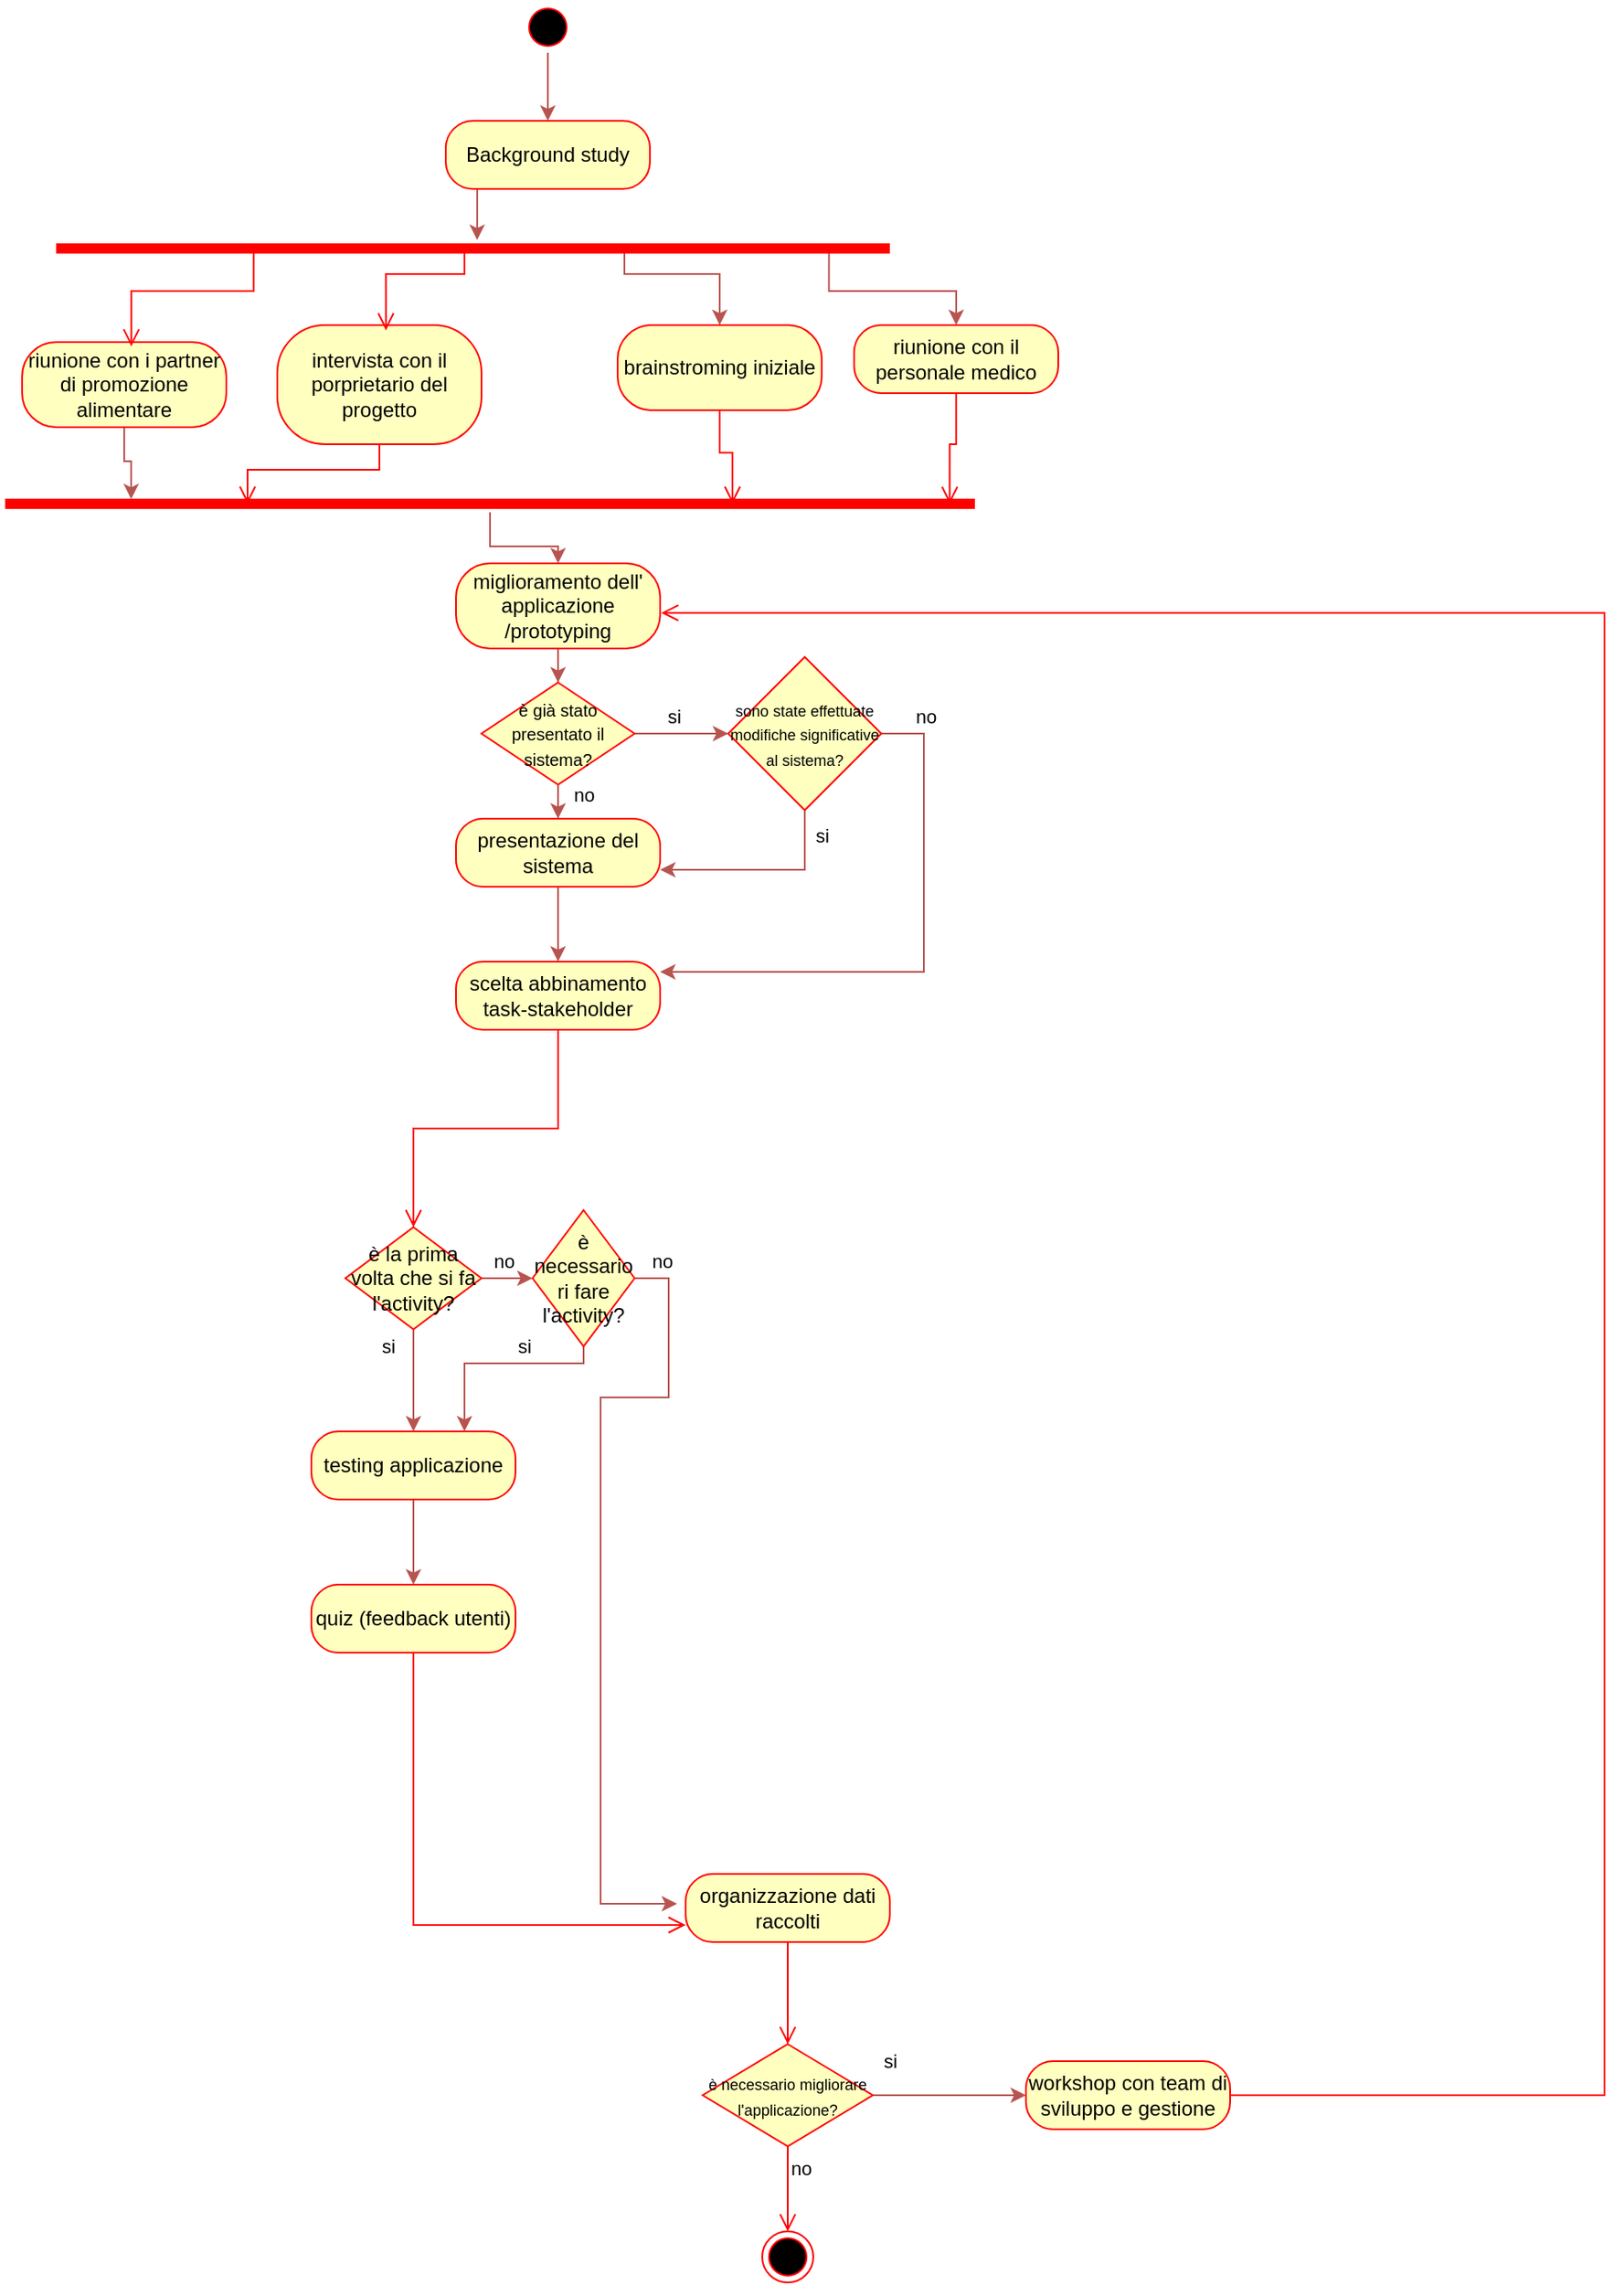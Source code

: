 <mxfile version="24.8.0">
  <diagram name="Pagina-1" id="WEDdbitrVK0wtf-hzy_Y">
    <mxGraphModel dx="1195" dy="645" grid="1" gridSize="10" guides="1" tooltips="1" connect="1" arrows="1" fold="1" page="1" pageScale="1" pageWidth="827" pageHeight="1169" math="0" shadow="0">
      <root>
        <mxCell id="0" />
        <mxCell id="1" parent="0" />
        <mxCell id="6oTfmbWfJ7Sm30HUCNoA-73" value="" style="edgeStyle=orthogonalEdgeStyle;rounded=0;orthogonalLoop=1;jettySize=auto;html=1;entryX=0.5;entryY=0;entryDx=0;entryDy=0;fillColor=#f8cecc;strokeColor=#b85450;" parent="1" source="6oTfmbWfJ7Sm30HUCNoA-2" target="6oTfmbWfJ7Sm30HUCNoA-4" edge="1">
          <mxGeometry relative="1" as="geometry" />
        </mxCell>
        <mxCell id="6oTfmbWfJ7Sm30HUCNoA-2" value="" style="ellipse;html=1;shape=startState;fillColor=#000000;strokeColor=#ff0000;" parent="1" vertex="1">
          <mxGeometry x="384" width="30" height="30" as="geometry" />
        </mxCell>
        <mxCell id="6oTfmbWfJ7Sm30HUCNoA-74" value="" style="edgeStyle=orthogonalEdgeStyle;rounded=0;orthogonalLoop=1;jettySize=auto;html=1;entryX=0.505;entryY=0.444;entryDx=0;entryDy=0;entryPerimeter=0;fillColor=#f8cecc;strokeColor=#b85450;" parent="1" source="6oTfmbWfJ7Sm30HUCNoA-4" target="6oTfmbWfJ7Sm30HUCNoA-6" edge="1">
          <mxGeometry relative="1" as="geometry">
            <Array as="points">
              <mxPoint x="400" y="110" />
              <mxPoint x="400" y="110" />
            </Array>
          </mxGeometry>
        </mxCell>
        <mxCell id="6oTfmbWfJ7Sm30HUCNoA-4" value="Background study" style="rounded=1;whiteSpace=wrap;html=1;arcSize=40;fontColor=#000000;fillColor=#ffffc0;strokeColor=#ff0000;" parent="1" vertex="1">
          <mxGeometry x="339" y="70" width="120" height="40" as="geometry" />
        </mxCell>
        <mxCell id="6oTfmbWfJ7Sm30HUCNoA-75" value="" style="edgeStyle=orthogonalEdgeStyle;rounded=0;orthogonalLoop=1;jettySize=auto;html=1;entryX=0.5;entryY=0;entryDx=0;entryDy=0;exitX=0.727;exitY=0.507;exitDx=0;exitDy=0;exitPerimeter=0;fillColor=#f8cecc;strokeColor=#b85450;" parent="1" source="6oTfmbWfJ7Sm30HUCNoA-6" target="6oTfmbWfJ7Sm30HUCNoA-10" edge="1">
          <mxGeometry relative="1" as="geometry">
            <Array as="points">
              <mxPoint x="444" y="160" />
              <mxPoint x="500" y="160" />
            </Array>
          </mxGeometry>
        </mxCell>
        <mxCell id="pDNAQS96Y4eRlYrxa5AR-71" value="" style="edgeStyle=orthogonalEdgeStyle;rounded=0;orthogonalLoop=1;jettySize=auto;html=1;exitX=0.927;exitY=0.511;exitDx=0;exitDy=0;exitPerimeter=0;entryX=0.5;entryY=0;entryDx=0;entryDy=0;fillColor=#f8cecc;strokeColor=#b85450;" edge="1" parent="1" source="6oTfmbWfJ7Sm30HUCNoA-6" target="pDNAQS96Y4eRlYrxa5AR-69">
          <mxGeometry relative="1" as="geometry">
            <Array as="points">
              <mxPoint x="564" y="170" />
              <mxPoint x="639" y="170" />
            </Array>
          </mxGeometry>
        </mxCell>
        <mxCell id="6oTfmbWfJ7Sm30HUCNoA-6" value="" style="shape=line;html=1;strokeWidth=6;strokeColor=#ff0000;" parent="1" vertex="1">
          <mxGeometry x="110" y="100" width="490" height="90" as="geometry" />
        </mxCell>
        <mxCell id="6oTfmbWfJ7Sm30HUCNoA-8" value="intervista con il porprietario del progetto" style="rounded=1;whiteSpace=wrap;html=1;arcSize=40;fontColor=#000000;fillColor=#ffffc0;strokeColor=#ff0000;" parent="1" vertex="1">
          <mxGeometry x="240" y="190" width="120" height="70" as="geometry" />
        </mxCell>
        <mxCell id="6oTfmbWfJ7Sm30HUCNoA-9" value="" style="edgeStyle=orthogonalEdgeStyle;html=1;verticalAlign=bottom;endArrow=open;endSize=8;strokeColor=#ff0000;rounded=0;entryX=0.25;entryY=0.5;entryDx=0;entryDy=0;entryPerimeter=0;" parent="1" source="6oTfmbWfJ7Sm30HUCNoA-8" target="6oTfmbWfJ7Sm30HUCNoA-16" edge="1">
          <mxGeometry relative="1" as="geometry">
            <mxPoint x="300" y="340" as="targetPoint" />
          </mxGeometry>
        </mxCell>
        <mxCell id="6oTfmbWfJ7Sm30HUCNoA-10" value="brainstroming iniziale" style="rounded=1;whiteSpace=wrap;html=1;arcSize=40;fontColor=#000000;fillColor=#ffffc0;strokeColor=#ff0000;" parent="1" vertex="1">
          <mxGeometry x="440" y="190" width="120" height="50" as="geometry" />
        </mxCell>
        <mxCell id="6oTfmbWfJ7Sm30HUCNoA-11" value="" style="edgeStyle=orthogonalEdgeStyle;html=1;verticalAlign=bottom;endArrow=open;endSize=8;strokeColor=#ff0000;rounded=0;entryX=0.75;entryY=0.5;entryDx=0;entryDy=0;entryPerimeter=0;" parent="1" source="6oTfmbWfJ7Sm30HUCNoA-10" target="6oTfmbWfJ7Sm30HUCNoA-16" edge="1">
          <mxGeometry relative="1" as="geometry">
            <mxPoint x="500" y="340" as="targetPoint" />
          </mxGeometry>
        </mxCell>
        <mxCell id="6oTfmbWfJ7Sm30HUCNoA-13" value="" style="edgeStyle=orthogonalEdgeStyle;html=1;verticalAlign=bottom;endArrow=open;endSize=8;strokeColor=#ff0000;rounded=0;entryX=0.532;entryY=0.045;entryDx=0;entryDy=0;entryPerimeter=0;exitX=0.25;exitY=0.5;exitDx=0;exitDy=0;exitPerimeter=0;" parent="1" source="6oTfmbWfJ7Sm30HUCNoA-6" target="6oTfmbWfJ7Sm30HUCNoA-8" edge="1">
          <mxGeometry relative="1" as="geometry">
            <mxPoint x="415" y="270" as="targetPoint" />
            <mxPoint x="340" y="209" as="sourcePoint" />
            <Array as="points">
              <mxPoint x="350" y="145" />
              <mxPoint x="350" y="160" />
              <mxPoint x="304" y="160" />
            </Array>
          </mxGeometry>
        </mxCell>
        <mxCell id="pDNAQS96Y4eRlYrxa5AR-49" value="" style="edgeStyle=orthogonalEdgeStyle;rounded=0;orthogonalLoop=1;jettySize=auto;html=1;fillColor=#f8cecc;strokeColor=#b85450;" edge="1" parent="1" source="6oTfmbWfJ7Sm30HUCNoA-16" target="6oTfmbWfJ7Sm30HUCNoA-25">
          <mxGeometry relative="1" as="geometry" />
        </mxCell>
        <mxCell id="6oTfmbWfJ7Sm30HUCNoA-16" value="" style="shape=line;html=1;strokeWidth=6;strokeColor=#ff0000;" parent="1" vertex="1">
          <mxGeometry x="80" y="290" width="570" height="10" as="geometry" />
        </mxCell>
        <mxCell id="6oTfmbWfJ7Sm30HUCNoA-18" value="presentazione del sistema" style="rounded=1;whiteSpace=wrap;html=1;arcSize=40;fontColor=#000000;fillColor=#ffffc0;strokeColor=#ff0000;" parent="1" vertex="1">
          <mxGeometry x="345" y="480" width="120" height="40" as="geometry" />
        </mxCell>
        <mxCell id="6oTfmbWfJ7Sm30HUCNoA-84" value="" style="edgeStyle=orthogonalEdgeStyle;rounded=0;orthogonalLoop=1;jettySize=auto;html=1;fillColor=#f8cecc;strokeColor=#b85450;" parent="1" source="6oTfmbWfJ7Sm30HUCNoA-18" target="6oTfmbWfJ7Sm30HUCNoA-27" edge="1">
          <mxGeometry relative="1" as="geometry">
            <mxPoint x="405" y="470" as="sourcePoint" />
          </mxGeometry>
        </mxCell>
        <mxCell id="pDNAQS96Y4eRlYrxa5AR-55" value="" style="edgeStyle=orthogonalEdgeStyle;rounded=0;orthogonalLoop=1;jettySize=auto;html=1;fillColor=#f8cecc;strokeColor=#b85450;" edge="1" parent="1" source="6oTfmbWfJ7Sm30HUCNoA-25" target="pDNAQS96Y4eRlYrxa5AR-52">
          <mxGeometry relative="1" as="geometry" />
        </mxCell>
        <mxCell id="6oTfmbWfJ7Sm30HUCNoA-25" value="miglioramento dell&#39; applicazione /prototyping" style="rounded=1;whiteSpace=wrap;html=1;arcSize=40;fontColor=#000000;fillColor=#ffffc0;strokeColor=#ff0000;" parent="1" vertex="1">
          <mxGeometry x="345" y="330" width="120" height="50" as="geometry" />
        </mxCell>
        <mxCell id="6oTfmbWfJ7Sm30HUCNoA-27" value="scelta abbinamento task-stakeholder" style="rounded=1;whiteSpace=wrap;html=1;arcSize=40;fontColor=#000000;fillColor=#ffffc0;strokeColor=#ff0000;" parent="1" vertex="1">
          <mxGeometry x="345" y="564" width="120" height="40" as="geometry" />
        </mxCell>
        <mxCell id="6oTfmbWfJ7Sm30HUCNoA-28" value="" style="edgeStyle=orthogonalEdgeStyle;html=1;verticalAlign=bottom;endArrow=open;endSize=8;strokeColor=#ff0000;rounded=0;entryX=0.5;entryY=0;entryDx=0;entryDy=0;" parent="1" source="6oTfmbWfJ7Sm30HUCNoA-27" target="pDNAQS96Y4eRlYrxa5AR-17" edge="1">
          <mxGeometry relative="1" as="geometry">
            <mxPoint x="506.5" y="644.66" as="targetPoint" />
            <Array as="points" />
          </mxGeometry>
        </mxCell>
        <mxCell id="6oTfmbWfJ7Sm30HUCNoA-60" value="" style="edgeStyle=orthogonalEdgeStyle;rounded=0;orthogonalLoop=1;jettySize=auto;html=1;fillColor=#f8cecc;strokeColor=#b85450;" parent="1" source="6oTfmbWfJ7Sm30HUCNoA-38" target="6oTfmbWfJ7Sm30HUCNoA-53" edge="1">
          <mxGeometry relative="1" as="geometry" />
        </mxCell>
        <mxCell id="6oTfmbWfJ7Sm30HUCNoA-38" value="testing applicazione" style="rounded=1;whiteSpace=wrap;html=1;arcSize=40;fontColor=#000000;fillColor=#ffffc0;strokeColor=#ff0000;" parent="1" vertex="1">
          <mxGeometry x="260" y="840" width="120" height="40" as="geometry" />
        </mxCell>
        <mxCell id="6oTfmbWfJ7Sm30HUCNoA-82" value="" style="edgeStyle=orthogonalEdgeStyle;rounded=0;orthogonalLoop=1;jettySize=auto;html=1;fillColor=#f8cecc;strokeColor=#b85450;" parent="1" source="6oTfmbWfJ7Sm30HUCNoA-47" target="6oTfmbWfJ7Sm30HUCNoA-27" edge="1">
          <mxGeometry relative="1" as="geometry">
            <Array as="points">
              <mxPoint x="620" y="430" />
              <mxPoint x="620" y="570" />
            </Array>
          </mxGeometry>
        </mxCell>
        <mxCell id="6oTfmbWfJ7Sm30HUCNoA-83" value="&lt;div&gt;no&lt;/div&gt;" style="edgeLabel;html=1;align=center;verticalAlign=middle;resizable=0;points=[];" parent="6oTfmbWfJ7Sm30HUCNoA-82" vertex="1" connectable="0">
          <mxGeometry x="-0.914" y="3" relative="1" as="geometry">
            <mxPoint x="12" y="-7" as="offset" />
          </mxGeometry>
        </mxCell>
        <mxCell id="pDNAQS96Y4eRlYrxa5AR-50" value="" style="edgeStyle=orthogonalEdgeStyle;rounded=0;orthogonalLoop=1;jettySize=auto;html=1;fillColor=#f8cecc;strokeColor=#b85450;" edge="1" parent="1" source="6oTfmbWfJ7Sm30HUCNoA-47" target="6oTfmbWfJ7Sm30HUCNoA-18">
          <mxGeometry relative="1" as="geometry">
            <Array as="points">
              <mxPoint x="470" y="510" />
              <mxPoint x="470" y="510" />
            </Array>
          </mxGeometry>
        </mxCell>
        <mxCell id="pDNAQS96Y4eRlYrxa5AR-51" value="si" style="edgeLabel;html=1;align=center;verticalAlign=middle;resizable=0;points=[];" vertex="1" connectable="0" parent="pDNAQS96Y4eRlYrxa5AR-50">
          <mxGeometry x="-0.508" relative="1" as="geometry">
            <mxPoint x="10" y="-15" as="offset" />
          </mxGeometry>
        </mxCell>
        <mxCell id="6oTfmbWfJ7Sm30HUCNoA-47" value="&lt;font style=&quot;font-size: 9px;&quot;&gt;sono state effettuate modifiche significative al sistema?&lt;/font&gt;" style="rhombus;whiteSpace=wrap;html=1;fontColor=#000000;fillColor=#ffffc0;strokeColor=#ff0000;" parent="1" vertex="1">
          <mxGeometry x="505" y="385" width="90" height="90" as="geometry" />
        </mxCell>
        <mxCell id="6oTfmbWfJ7Sm30HUCNoA-53" value="quiz (feedback utenti)" style="rounded=1;whiteSpace=wrap;html=1;arcSize=40;fontColor=#000000;fillColor=#ffffc0;strokeColor=#ff0000;" parent="1" vertex="1">
          <mxGeometry x="260" y="930" width="120" height="40" as="geometry" />
        </mxCell>
        <mxCell id="6oTfmbWfJ7Sm30HUCNoA-54" value="" style="edgeStyle=orthogonalEdgeStyle;html=1;verticalAlign=bottom;endArrow=open;endSize=8;strokeColor=#ff0000;rounded=0;entryX=0;entryY=0.75;entryDx=0;entryDy=0;" parent="1" source="6oTfmbWfJ7Sm30HUCNoA-53" target="6oTfmbWfJ7Sm30HUCNoA-65" edge="1">
          <mxGeometry relative="1" as="geometry">
            <mxPoint x="394.68" y="1024.14" as="targetPoint" />
            <Array as="points">
              <mxPoint x="320" y="1130" />
            </Array>
          </mxGeometry>
        </mxCell>
        <mxCell id="6oTfmbWfJ7Sm30HUCNoA-65" value="organizzazione dati raccolti" style="rounded=1;whiteSpace=wrap;html=1;arcSize=40;fontColor=#000000;fillColor=#ffffc0;strokeColor=#ff0000;" parent="1" vertex="1">
          <mxGeometry x="480" y="1100" width="120" height="40" as="geometry" />
        </mxCell>
        <mxCell id="6oTfmbWfJ7Sm30HUCNoA-66" value="" style="edgeStyle=orthogonalEdgeStyle;html=1;verticalAlign=bottom;endArrow=open;endSize=8;strokeColor=#ff0000;rounded=0;entryX=0.5;entryY=0;entryDx=0;entryDy=0;" parent="1" source="6oTfmbWfJ7Sm30HUCNoA-65" target="6oTfmbWfJ7Sm30HUCNoA-68" edge="1">
          <mxGeometry relative="1" as="geometry">
            <mxPoint x="540" y="1040" as="targetPoint" />
          </mxGeometry>
        </mxCell>
        <mxCell id="pDNAQS96Y4eRlYrxa5AR-66" value="" style="edgeStyle=orthogonalEdgeStyle;rounded=0;orthogonalLoop=1;jettySize=auto;html=1;fillColor=#f8cecc;strokeColor=#b85450;" edge="1" parent="1" source="6oTfmbWfJ7Sm30HUCNoA-68" target="pDNAQS96Y4eRlYrxa5AR-64">
          <mxGeometry relative="1" as="geometry" />
        </mxCell>
        <mxCell id="pDNAQS96Y4eRlYrxa5AR-67" value="si" style="edgeLabel;html=1;align=center;verticalAlign=middle;resizable=0;points=[];" vertex="1" connectable="0" parent="pDNAQS96Y4eRlYrxa5AR-66">
          <mxGeometry x="-0.184" relative="1" as="geometry">
            <mxPoint x="-27" y="-20" as="offset" />
          </mxGeometry>
        </mxCell>
        <mxCell id="6oTfmbWfJ7Sm30HUCNoA-68" value="&lt;font style=&quot;font-size: 9px;&quot;&gt;è necessario migliorare l&#39;applicazione?&lt;/font&gt;" style="rhombus;whiteSpace=wrap;html=1;fontColor=#000000;fillColor=#ffffc0;strokeColor=#ff0000;" parent="1" vertex="1">
          <mxGeometry x="490" y="1200" width="100" height="60" as="geometry" />
        </mxCell>
        <mxCell id="6oTfmbWfJ7Sm30HUCNoA-70" value="no" style="edgeStyle=orthogonalEdgeStyle;html=1;align=left;verticalAlign=top;endArrow=open;endSize=8;strokeColor=#ff0000;rounded=0;" parent="1" source="6oTfmbWfJ7Sm30HUCNoA-68" target="6oTfmbWfJ7Sm30HUCNoA-71" edge="1">
          <mxGeometry x="-1" relative="1" as="geometry">
            <mxPoint x="540" y="1125" as="targetPoint" />
          </mxGeometry>
        </mxCell>
        <mxCell id="6oTfmbWfJ7Sm30HUCNoA-71" value="" style="ellipse;html=1;shape=endState;fillColor=#000000;strokeColor=#ff0000;" parent="1" vertex="1">
          <mxGeometry x="525" y="1310" width="30" height="30" as="geometry" />
        </mxCell>
        <mxCell id="6oTfmbWfJ7Sm30HUCNoA-87" value="" style="edgeStyle=orthogonalEdgeStyle;html=1;verticalAlign=bottom;endArrow=open;endSize=8;strokeColor=#ff0000;rounded=0;exitX=1;exitY=0.5;exitDx=0;exitDy=0;entryX=1.005;entryY=0.582;entryDx=0;entryDy=0;entryPerimeter=0;" parent="1" source="pDNAQS96Y4eRlYrxa5AR-64" target="6oTfmbWfJ7Sm30HUCNoA-25" edge="1">
          <mxGeometry relative="1" as="geometry">
            <mxPoint x="470" y="360" as="targetPoint" />
            <mxPoint x="628.5" y="1008" as="sourcePoint" />
            <Array as="points">
              <mxPoint x="790" y="1230" />
              <mxPoint x="1020" y="1230" />
              <mxPoint x="1020" y="359" />
            </Array>
          </mxGeometry>
        </mxCell>
        <mxCell id="pDNAQS96Y4eRlYrxa5AR-15" value="" style="edgeStyle=orthogonalEdgeStyle;rounded=0;orthogonalLoop=1;jettySize=auto;html=1;fillColor=#f8cecc;strokeColor=#b85450;" edge="1" parent="1" source="pDNAQS96Y4eRlYrxa5AR-17" target="pDNAQS96Y4eRlYrxa5AR-18">
          <mxGeometry relative="1" as="geometry" />
        </mxCell>
        <mxCell id="pDNAQS96Y4eRlYrxa5AR-16" value="no" style="edgeLabel;html=1;align=center;verticalAlign=middle;resizable=0;points=[];" vertex="1" connectable="0" parent="pDNAQS96Y4eRlYrxa5AR-15">
          <mxGeometry x="0.54" y="-2" relative="1" as="geometry">
            <mxPoint x="-6" y="-12" as="offset" />
          </mxGeometry>
        </mxCell>
        <mxCell id="pDNAQS96Y4eRlYrxa5AR-20" value="" style="edgeStyle=orthogonalEdgeStyle;rounded=0;orthogonalLoop=1;jettySize=auto;html=1;fillColor=#f8cecc;strokeColor=#b85450;" edge="1" parent="1" source="pDNAQS96Y4eRlYrxa5AR-17" target="6oTfmbWfJ7Sm30HUCNoA-38">
          <mxGeometry relative="1" as="geometry" />
        </mxCell>
        <mxCell id="pDNAQS96Y4eRlYrxa5AR-42" value="si" style="edgeLabel;html=1;align=center;verticalAlign=middle;resizable=0;points=[];" vertex="1" connectable="0" parent="pDNAQS96Y4eRlYrxa5AR-20">
          <mxGeometry x="-0.5" y="2" relative="1" as="geometry">
            <mxPoint x="-17" y="-5" as="offset" />
          </mxGeometry>
        </mxCell>
        <mxCell id="pDNAQS96Y4eRlYrxa5AR-17" value="è la prima volta che si fa l&#39;activity?" style="rhombus;whiteSpace=wrap;html=1;fontColor=#000000;fillColor=#ffffc0;strokeColor=#ff0000;" vertex="1" parent="1">
          <mxGeometry x="280" y="720" width="80" height="60" as="geometry" />
        </mxCell>
        <mxCell id="pDNAQS96Y4eRlYrxa5AR-21" value="" style="edgeStyle=orthogonalEdgeStyle;rounded=0;orthogonalLoop=1;jettySize=auto;html=1;entryX=0.75;entryY=0;entryDx=0;entryDy=0;fillColor=#f8cecc;strokeColor=#b85450;" edge="1" parent="1" source="pDNAQS96Y4eRlYrxa5AR-18" target="6oTfmbWfJ7Sm30HUCNoA-38">
          <mxGeometry relative="1" as="geometry">
            <Array as="points">
              <mxPoint x="420" y="800" />
              <mxPoint x="350" y="800" />
            </Array>
          </mxGeometry>
        </mxCell>
        <mxCell id="pDNAQS96Y4eRlYrxa5AR-22" value="si" style="edgeLabel;html=1;align=center;verticalAlign=middle;resizable=0;points=[];" vertex="1" connectable="0" parent="pDNAQS96Y4eRlYrxa5AR-21">
          <mxGeometry x="-0.617" y="-4" relative="1" as="geometry">
            <mxPoint x="-22" y="-6" as="offset" />
          </mxGeometry>
        </mxCell>
        <mxCell id="pDNAQS96Y4eRlYrxa5AR-23" value="" style="edgeStyle=orthogonalEdgeStyle;rounded=0;orthogonalLoop=1;jettySize=auto;html=1;fillColor=#f8cecc;strokeColor=#b85450;exitX=1;exitY=0.5;exitDx=0;exitDy=0;entryX=-0.042;entryY=0.438;entryDx=0;entryDy=0;entryPerimeter=0;" edge="1" parent="1" source="pDNAQS96Y4eRlYrxa5AR-18" target="6oTfmbWfJ7Sm30HUCNoA-65">
          <mxGeometry relative="1" as="geometry">
            <mxPoint x="464.01" y="749.48" as="sourcePoint" />
            <mxPoint x="430" y="1025" as="targetPoint" />
            <Array as="points">
              <mxPoint x="470" y="750" />
              <mxPoint x="470" y="820" />
              <mxPoint x="430" y="820" />
              <mxPoint x="430" y="1118" />
            </Array>
          </mxGeometry>
        </mxCell>
        <mxCell id="pDNAQS96Y4eRlYrxa5AR-31" value="no" style="edgeLabel;html=1;align=center;verticalAlign=middle;resizable=0;points=[];" vertex="1" connectable="0" parent="pDNAQS96Y4eRlYrxa5AR-23">
          <mxGeometry x="-0.933" y="2" relative="1" as="geometry">
            <mxPoint y="-8" as="offset" />
          </mxGeometry>
        </mxCell>
        <mxCell id="pDNAQS96Y4eRlYrxa5AR-18" value="è necessario ri fare l&#39;activity?" style="rhombus;whiteSpace=wrap;html=1;fontColor=#000000;fillColor=#ffffc0;strokeColor=#ff0000;" vertex="1" parent="1">
          <mxGeometry x="390" y="710" width="60" height="80" as="geometry" />
        </mxCell>
        <mxCell id="pDNAQS96Y4eRlYrxa5AR-59" value="" style="edgeStyle=orthogonalEdgeStyle;rounded=0;orthogonalLoop=1;jettySize=auto;html=1;entryX=0.5;entryY=0;entryDx=0;entryDy=0;fillColor=#f8cecc;strokeColor=#b85450;" edge="1" parent="1" source="pDNAQS96Y4eRlYrxa5AR-52" target="6oTfmbWfJ7Sm30HUCNoA-18">
          <mxGeometry relative="1" as="geometry" />
        </mxCell>
        <mxCell id="pDNAQS96Y4eRlYrxa5AR-61" value="&lt;div&gt;no&lt;/div&gt;" style="edgeLabel;html=1;align=center;verticalAlign=middle;resizable=0;points=[];" vertex="1" connectable="0" parent="pDNAQS96Y4eRlYrxa5AR-59">
          <mxGeometry x="0.125" relative="1" as="geometry">
            <mxPoint x="15" as="offset" />
          </mxGeometry>
        </mxCell>
        <mxCell id="pDNAQS96Y4eRlYrxa5AR-62" value="" style="edgeStyle=orthogonalEdgeStyle;rounded=0;orthogonalLoop=1;jettySize=auto;html=1;fillColor=#f8cecc;strokeColor=#b85450;" edge="1" parent="1" source="pDNAQS96Y4eRlYrxa5AR-52" target="6oTfmbWfJ7Sm30HUCNoA-47">
          <mxGeometry relative="1" as="geometry" />
        </mxCell>
        <mxCell id="pDNAQS96Y4eRlYrxa5AR-63" value="si" style="edgeLabel;html=1;align=center;verticalAlign=middle;resizable=0;points=[];" vertex="1" connectable="0" parent="pDNAQS96Y4eRlYrxa5AR-62">
          <mxGeometry x="-0.432" y="4" relative="1" as="geometry">
            <mxPoint x="7" y="-6" as="offset" />
          </mxGeometry>
        </mxCell>
        <mxCell id="pDNAQS96Y4eRlYrxa5AR-52" value="&lt;font style=&quot;font-size: 10px;&quot;&gt;è già stato presentato il sistema?&lt;/font&gt;" style="rhombus;whiteSpace=wrap;html=1;fontColor=#000000;fillColor=#ffffc0;strokeColor=#ff0000;" vertex="1" parent="1">
          <mxGeometry x="360" y="400" width="90" height="60" as="geometry" />
        </mxCell>
        <mxCell id="pDNAQS96Y4eRlYrxa5AR-64" value="workshop con team di sviluppo e gestione" style="rounded=1;whiteSpace=wrap;html=1;arcSize=40;fontColor=#000000;fillColor=#ffffc0;strokeColor=#ff0000;" vertex="1" parent="1">
          <mxGeometry x="680" y="1210" width="120" height="40" as="geometry" />
        </mxCell>
        <mxCell id="pDNAQS96Y4eRlYrxa5AR-74" value="" style="edgeStyle=orthogonalEdgeStyle;rounded=0;orthogonalLoop=1;jettySize=auto;html=1;entryX=0.13;entryY=0.229;entryDx=0;entryDy=0;entryPerimeter=0;fillColor=#f8cecc;strokeColor=#b85450;" edge="1" parent="1" source="pDNAQS96Y4eRlYrxa5AR-68" target="6oTfmbWfJ7Sm30HUCNoA-16">
          <mxGeometry relative="1" as="geometry">
            <Array as="points">
              <mxPoint x="150" y="270" />
              <mxPoint x="154" y="270" />
            </Array>
          </mxGeometry>
        </mxCell>
        <mxCell id="pDNAQS96Y4eRlYrxa5AR-68" value="riunione con i partner di promozione alimentare" style="rounded=1;whiteSpace=wrap;html=1;arcSize=40;fontColor=#000000;fillColor=#ffffc0;strokeColor=#ff0000;" vertex="1" parent="1">
          <mxGeometry x="90" y="200" width="120" height="50" as="geometry" />
        </mxCell>
        <mxCell id="pDNAQS96Y4eRlYrxa5AR-69" value="riunione con il personale medico" style="rounded=1;whiteSpace=wrap;html=1;arcSize=40;fontColor=#000000;fillColor=#ffffc0;strokeColor=#ff0000;" vertex="1" parent="1">
          <mxGeometry x="579" y="190" width="120" height="40" as="geometry" />
        </mxCell>
        <mxCell id="pDNAQS96Y4eRlYrxa5AR-70" value="" style="edgeStyle=orthogonalEdgeStyle;html=1;verticalAlign=bottom;endArrow=open;endSize=8;strokeColor=#ff0000;rounded=0;entryX=0.974;entryY=0.514;entryDx=0;entryDy=0;entryPerimeter=0;" edge="1" source="pDNAQS96Y4eRlYrxa5AR-69" parent="1" target="6oTfmbWfJ7Sm30HUCNoA-16">
          <mxGeometry relative="1" as="geometry">
            <mxPoint x="639" y="290" as="targetPoint" />
          </mxGeometry>
        </mxCell>
        <mxCell id="pDNAQS96Y4eRlYrxa5AR-73" value="" style="edgeStyle=orthogonalEdgeStyle;html=1;verticalAlign=bottom;endArrow=open;endSize=8;strokeColor=#ff0000;rounded=0;exitX=0.237;exitY=0.524;exitDx=0;exitDy=0;exitPerimeter=0;entryX=0.535;entryY=0.051;entryDx=0;entryDy=0;entryPerimeter=0;" edge="1" source="6oTfmbWfJ7Sm30HUCNoA-6" parent="1" target="pDNAQS96Y4eRlYrxa5AR-68">
          <mxGeometry relative="1" as="geometry">
            <mxPoint x="320" y="320" as="targetPoint" />
            <mxPoint x="320.029" y="250" as="sourcePoint" />
            <Array as="points">
              <mxPoint x="226" y="170" />
              <mxPoint x="154" y="170" />
            </Array>
          </mxGeometry>
        </mxCell>
      </root>
    </mxGraphModel>
  </diagram>
</mxfile>
